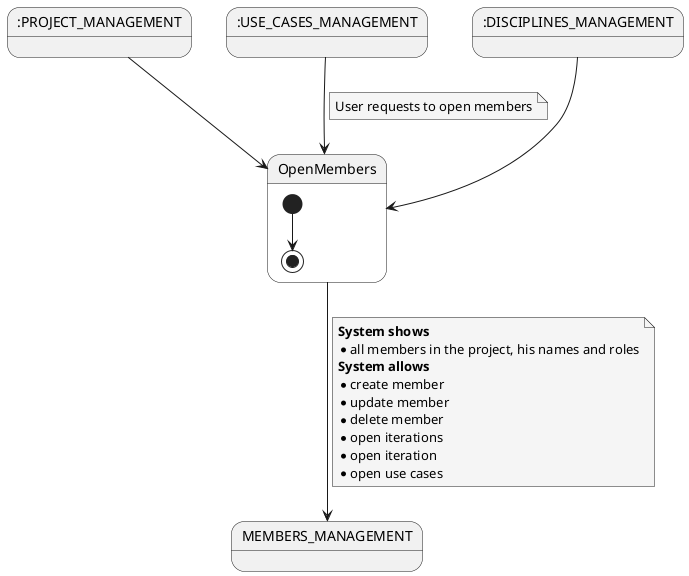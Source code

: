 @startuml
skinparam {
    NoteBackgroundColor #whiteSmoke
}

    state 0 as ":PROJECT_MANAGEMENT"
    state 2 as ":USE_CASES_MANAGEMENT"
    state 3 as ":DISCIPLINES_MANAGEMENT"

    0 --> OpenMembers

    2 --> OpenMembers
    note on link
        User requests to open members
    end note

    3 --> OpenMembers

state OpenMembers{

    [*] --> [*]

}

OpenMembers --> MEMBERS_MANAGEMENT
    note on link
        <b>System shows</b>
        * all members in the project, his names and roles
        <b>System allows</b>
        * create member
        * update member
        * delete member
        * open iterations
        * open iteration
        * open use cases
    end note

@enduml
